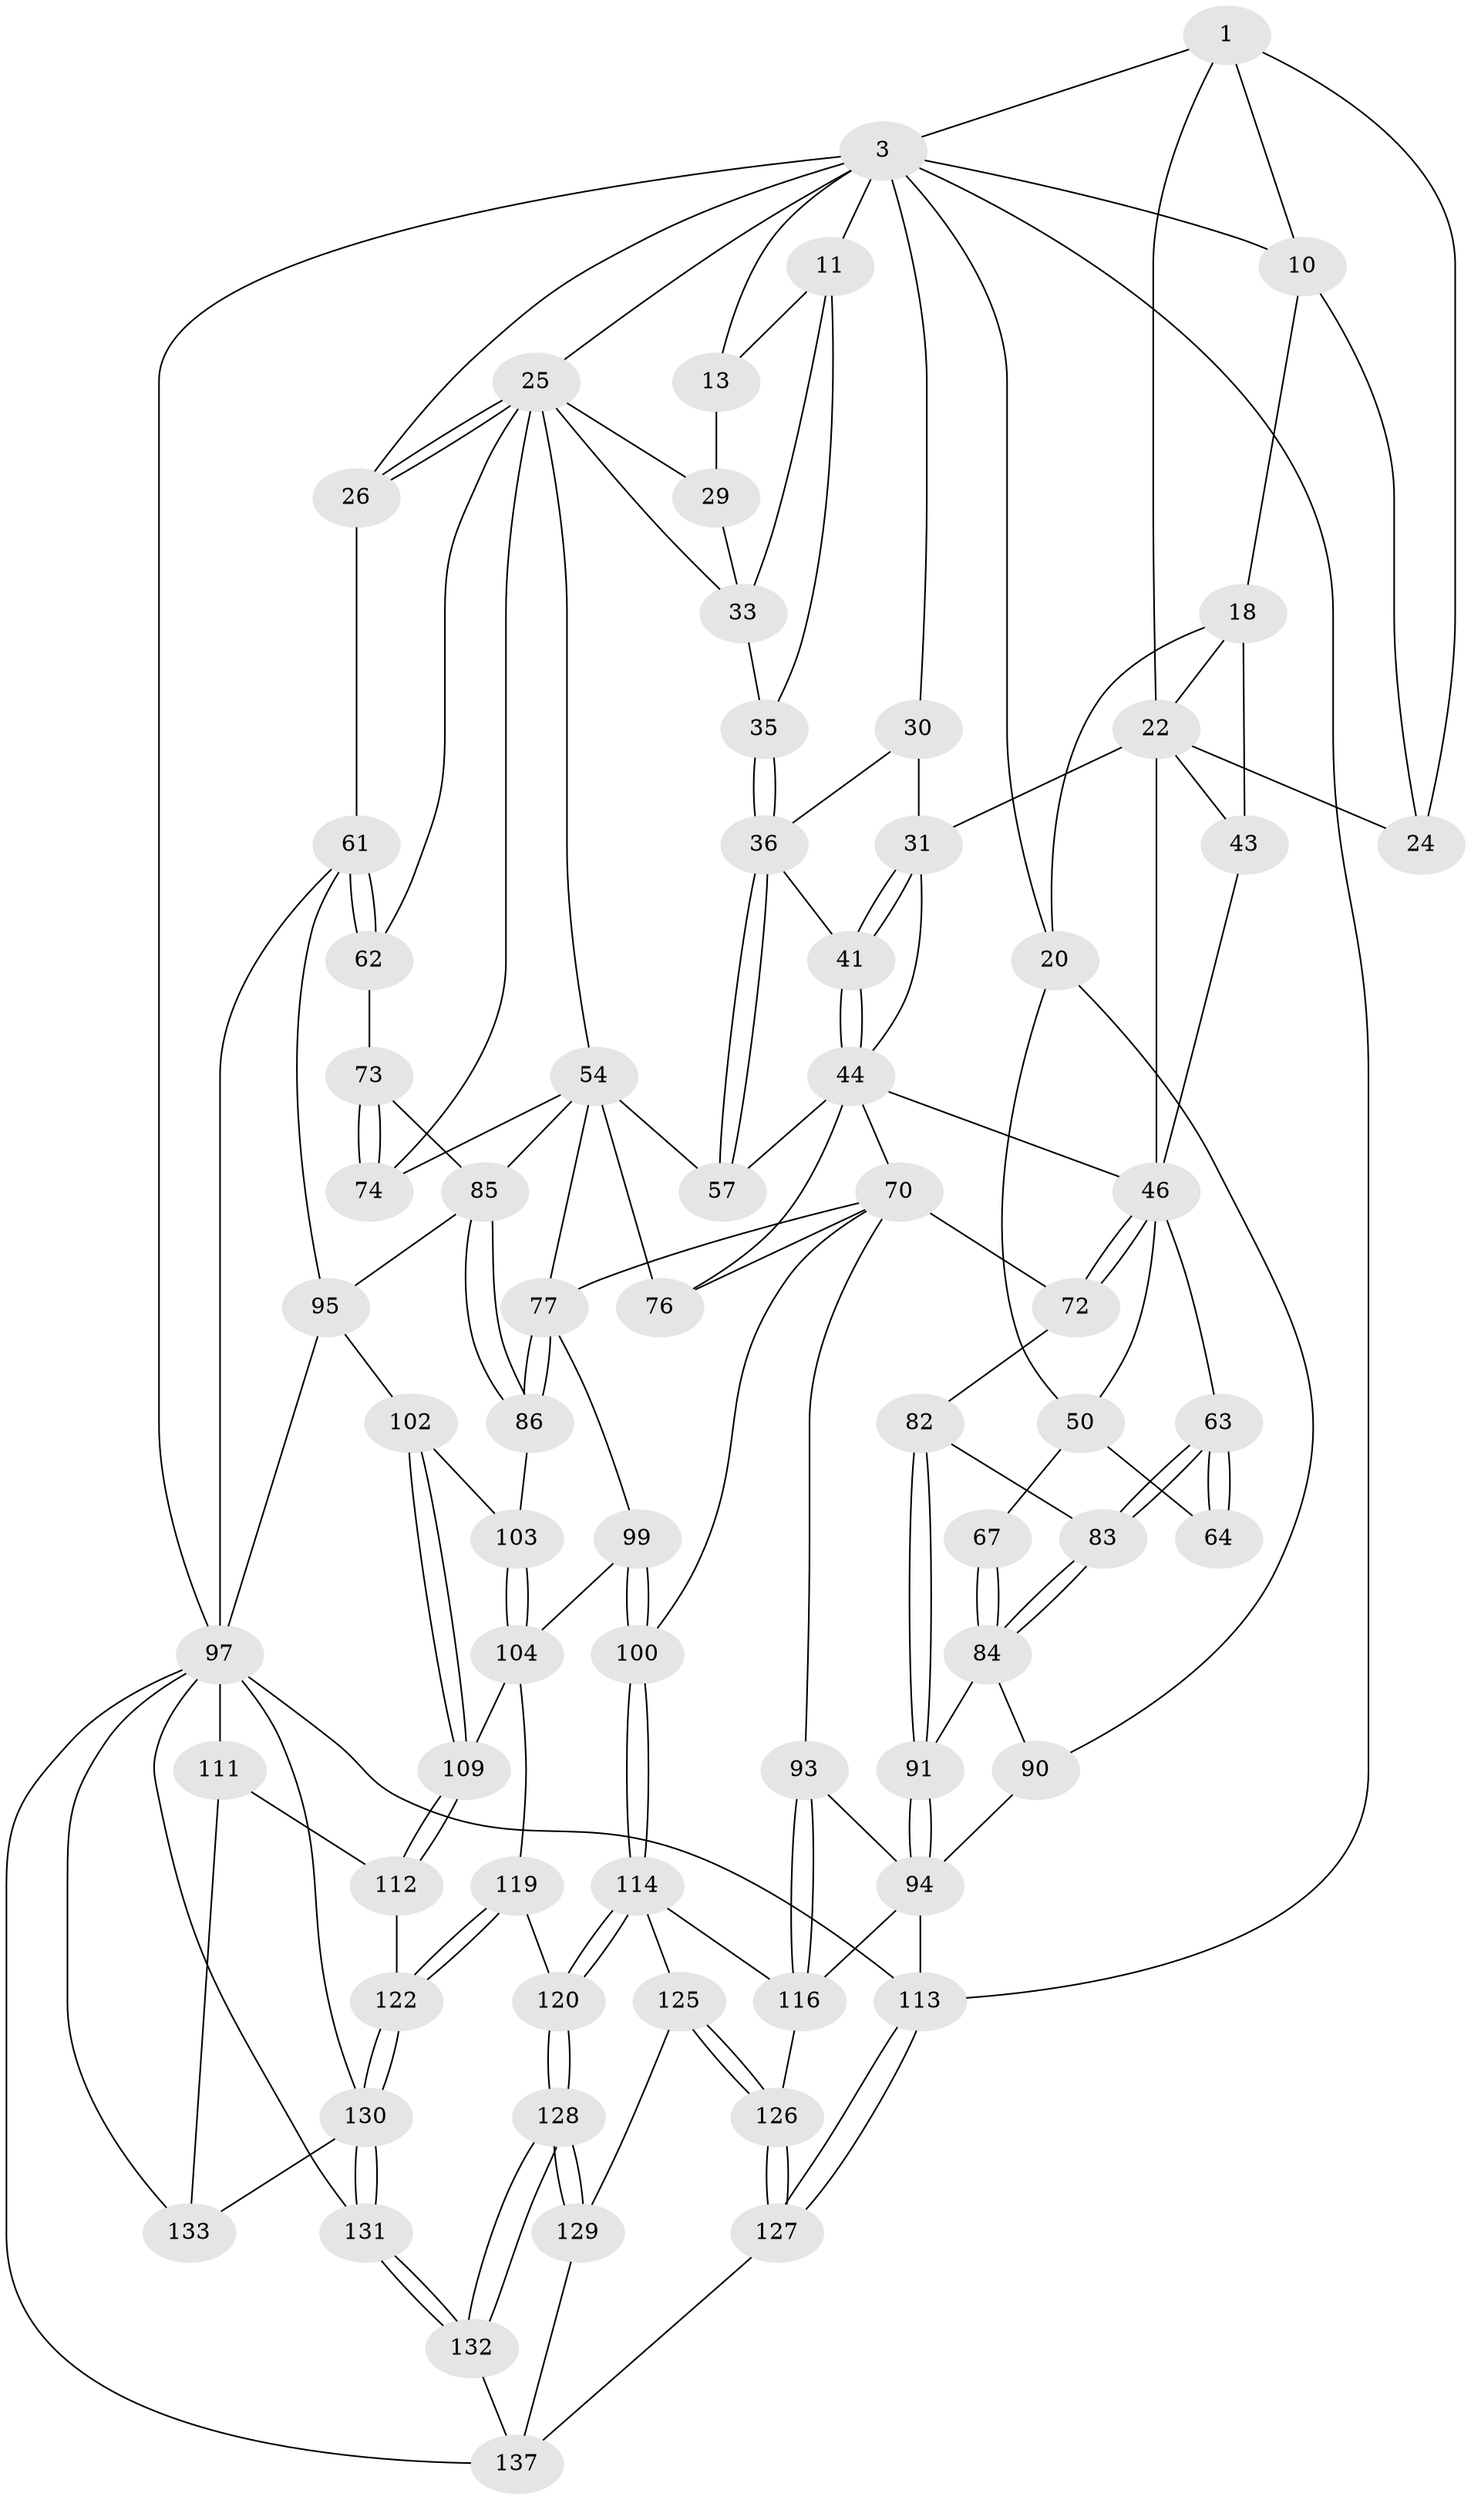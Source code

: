 // original degree distribution, {3: 0.02127659574468085, 4: 0.24113475177304963, 5: 0.5035460992907801, 6: 0.23404255319148937}
// Generated by graph-tools (version 1.1) at 2025/16/03/09/25 04:16:59]
// undirected, 70 vertices, 164 edges
graph export_dot {
graph [start="1"]
  node [color=gray90,style=filled];
  1 [pos="+0.20710786673015416+0",super="+2+9"];
  3 [pos="+0.40226113257301976+0",super="+16+4"];
  10 [pos="+0.09232480722427125+0.012864552506689868",super="+17"];
  11 [pos="+0.5788230600751245+0.05987057084872567",super="+15+12"];
  13 [pos="+0.7390331180627426+0"];
  18 [pos="+0.04753244050664057+0.1539510419358478",super="+19"];
  20 [pos="+0+0.1974898261209146",super="+21"];
  22 [pos="+0.24391397399964787+0.05653519202642393",super="+23"];
  24 [pos="+0.17710554867814815+0.10034191583217596"];
  25 [pos="+0.90542137955771+0.14856723513299633",super="+27"];
  26 [pos="+1+0"];
  29 [pos="+0.757110625204975+0.02085050721772487"];
  30 [pos="+0.41241524715861416+0.0532023413062833"];
  31 [pos="+0.3605619467526419+0.11649912890951458",super="+32"];
  33 [pos="+0.6795007403818963+0.18960586463436266",super="+34"];
  35 [pos="+0.5709697369675845+0.16596878283955208"];
  36 [pos="+0.5493011514185369+0.17453681120614872",super="+37"];
  41 [pos="+0.41032094879276565+0.2515642825088214"];
  43 [pos="+0.10078812728286436+0.2020791089327714"];
  44 [pos="+0.40625587029587523+0.26498601182537695",super="+45+58"];
  46 [pos="+0.2758475259790704+0.28057471801311784",super="+47"];
  50 [pos="+0+0.2722535325738204",super="+65+51"];
  54 [pos="+0.6677534775744892+0.29524661700398463",super="+81+55"];
  57 [pos="+0.5420061114876255+0.2210151329054924"];
  61 [pos="+1+0.21467462976525878",super="+96"];
  62 [pos="+0.9273240804679989+0.2854429924637024"];
  63 [pos="+0.15313803948407645+0.3152766466495665"];
  64 [pos="+0.1475767813265925+0.31591818939370786"];
  67 [pos="+0.06305871235801377+0.37462541990809745",super="+68"];
  70 [pos="+0.36878326262047184+0.4220099346549732",super="+71+79"];
  72 [pos="+0.30114010988483275+0.39979741116186696"];
  73 [pos="+0.9591678022368983+0.4016510971766428"];
  74 [pos="+0.8107410678475344+0.34665683023221167"];
  76 [pos="+0.4584864120241923+0.3286989800672379",super="+80"];
  77 [pos="+0.6636294767291375+0.4656772362461804",super="+78"];
  82 [pos="+0.17871032573571938+0.39994353195828686"];
  83 [pos="+0.15853579915242122+0.38324485198013786"];
  84 [pos="+0.09496421583622996+0.4274691791695139",super="+87"];
  85 [pos="+0.7770280582884943+0.44289615273038185",super="+89"];
  86 [pos="+0.7753951961306857+0.4449476650707746"];
  90 [pos="+0+0.7264612083793144"];
  91 [pos="+0.1899553482073453+0.5121610654527846"];
  93 [pos="+0.27415411779045645+0.5446000743141718"];
  94 [pos="+0.2651356310376301+0.5470491018253933",super="+107"];
  95 [pos="+1+0.4514647645778779",super="+101"];
  97 [pos="+1+0.7965798442776341",super="+98+135"];
  99 [pos="+0.5776152907041066+0.5751091487396788"];
  100 [pos="+0.5331606604807887+0.6321227636778413"];
  102 [pos="+0.8935357352588807+0.550299085981401"];
  103 [pos="+0.8147484158898742+0.5054926071144248"];
  104 [pos="+0.760474258611445+0.6289051360529391",super="+105+110"];
  109 [pos="+0.8606989828575252+0.6808262275269442"];
  111 [pos="+0.9013836717426631+0.6999526955098151",super="+123"];
  112 [pos="+0.8755785370283107+0.6949175657725715",super="+121"];
  113 [pos="+0+1"];
  114 [pos="+0.5223713968808172+0.6726069391430939",super="+115"];
  116 [pos="+0.34463668422661264+0.7211151280936101",super="+117"];
  119 [pos="+0.7203984168225219+0.7899303011299073"];
  120 [pos="+0.6073211489593265+0.7938157762963979"];
  122 [pos="+0.7943305904059629+0.8757484330447755"];
  125 [pos="+0.4146142916526686+0.871546379632498"];
  126 [pos="+0.3021224107556918+0.9104307826771193"];
  127 [pos="+0+1"];
  128 [pos="+0.5994268188834448+0.9053516398490112"];
  129 [pos="+0.42801040162117354+0.8845399794207847"];
  130 [pos="+0.7949381155417563+0.8936583092702348",super="+134"];
  131 [pos="+0.6962004561128933+1"];
  132 [pos="+0.6196071301649614+0.949756840692345"];
  133 [pos="+0.9121625832181334+0.9093596643360677"];
  137 [pos="+0.43662432334977824+0.9177852193603911",super="+138"];
  1 -- 3;
  1 -- 22;
  1 -- 24;
  1 -- 10;
  3 -- 30;
  3 -- 11;
  3 -- 97;
  3 -- 10;
  3 -- 13;
  3 -- 113;
  3 -- 25;
  3 -- 26;
  3 -- 20;
  10 -- 24;
  10 -- 18;
  11 -- 35;
  11 -- 33;
  11 -- 13;
  13 -- 29;
  18 -- 43;
  18 -- 20;
  18 -- 22;
  20 -- 90;
  20 -- 50;
  22 -- 31 [weight=2];
  22 -- 24;
  22 -- 43;
  22 -- 46;
  25 -- 26;
  25 -- 26;
  25 -- 33;
  25 -- 54;
  25 -- 74;
  25 -- 29;
  25 -- 62;
  26 -- 61;
  29 -- 33;
  30 -- 31;
  30 -- 36;
  31 -- 41;
  31 -- 41;
  31 -- 44;
  33 -- 35;
  35 -- 36;
  35 -- 36;
  36 -- 57;
  36 -- 57;
  36 -- 41;
  41 -- 44;
  41 -- 44;
  43 -- 46;
  44 -- 46;
  44 -- 57;
  44 -- 70;
  44 -- 76;
  46 -- 72;
  46 -- 72;
  46 -- 50;
  46 -- 63;
  50 -- 64 [weight=2];
  50 -- 67 [weight=2];
  54 -- 74;
  54 -- 85;
  54 -- 57;
  54 -- 76 [weight=2];
  54 -- 77;
  61 -- 62;
  61 -- 62;
  61 -- 97;
  61 -- 95;
  62 -- 73;
  63 -- 64;
  63 -- 64;
  63 -- 83;
  63 -- 83;
  67 -- 84 [weight=2];
  67 -- 84;
  70 -- 72;
  70 -- 100;
  70 -- 93;
  70 -- 77;
  70 -- 76;
  72 -- 82;
  73 -- 74;
  73 -- 74;
  73 -- 85;
  77 -- 86;
  77 -- 86;
  77 -- 99;
  82 -- 83;
  82 -- 91;
  82 -- 91;
  83 -- 84;
  83 -- 84;
  84 -- 91;
  84 -- 90;
  85 -- 86;
  85 -- 86;
  85 -- 95;
  86 -- 103;
  90 -- 94;
  91 -- 94;
  91 -- 94;
  93 -- 94;
  93 -- 116;
  93 -- 116;
  94 -- 113;
  94 -- 116;
  95 -- 97;
  95 -- 102;
  97 -- 111 [weight=2];
  97 -- 113;
  97 -- 131;
  97 -- 133;
  97 -- 137;
  97 -- 130;
  99 -- 100;
  99 -- 100;
  99 -- 104;
  100 -- 114;
  100 -- 114;
  102 -- 103;
  102 -- 109;
  102 -- 109;
  103 -- 104;
  103 -- 104;
  104 -- 109;
  104 -- 119;
  109 -- 112;
  109 -- 112;
  111 -- 112 [weight=2];
  111 -- 133;
  112 -- 122;
  113 -- 127;
  113 -- 127;
  114 -- 120;
  114 -- 120;
  114 -- 116;
  114 -- 125;
  116 -- 126;
  119 -- 120;
  119 -- 122;
  119 -- 122;
  120 -- 128;
  120 -- 128;
  122 -- 130;
  122 -- 130;
  125 -- 126;
  125 -- 126;
  125 -- 129;
  126 -- 127;
  126 -- 127;
  127 -- 137;
  128 -- 129;
  128 -- 129;
  128 -- 132;
  128 -- 132;
  129 -- 137;
  130 -- 131;
  130 -- 131;
  130 -- 133;
  131 -- 132;
  131 -- 132;
  132 -- 137;
}
